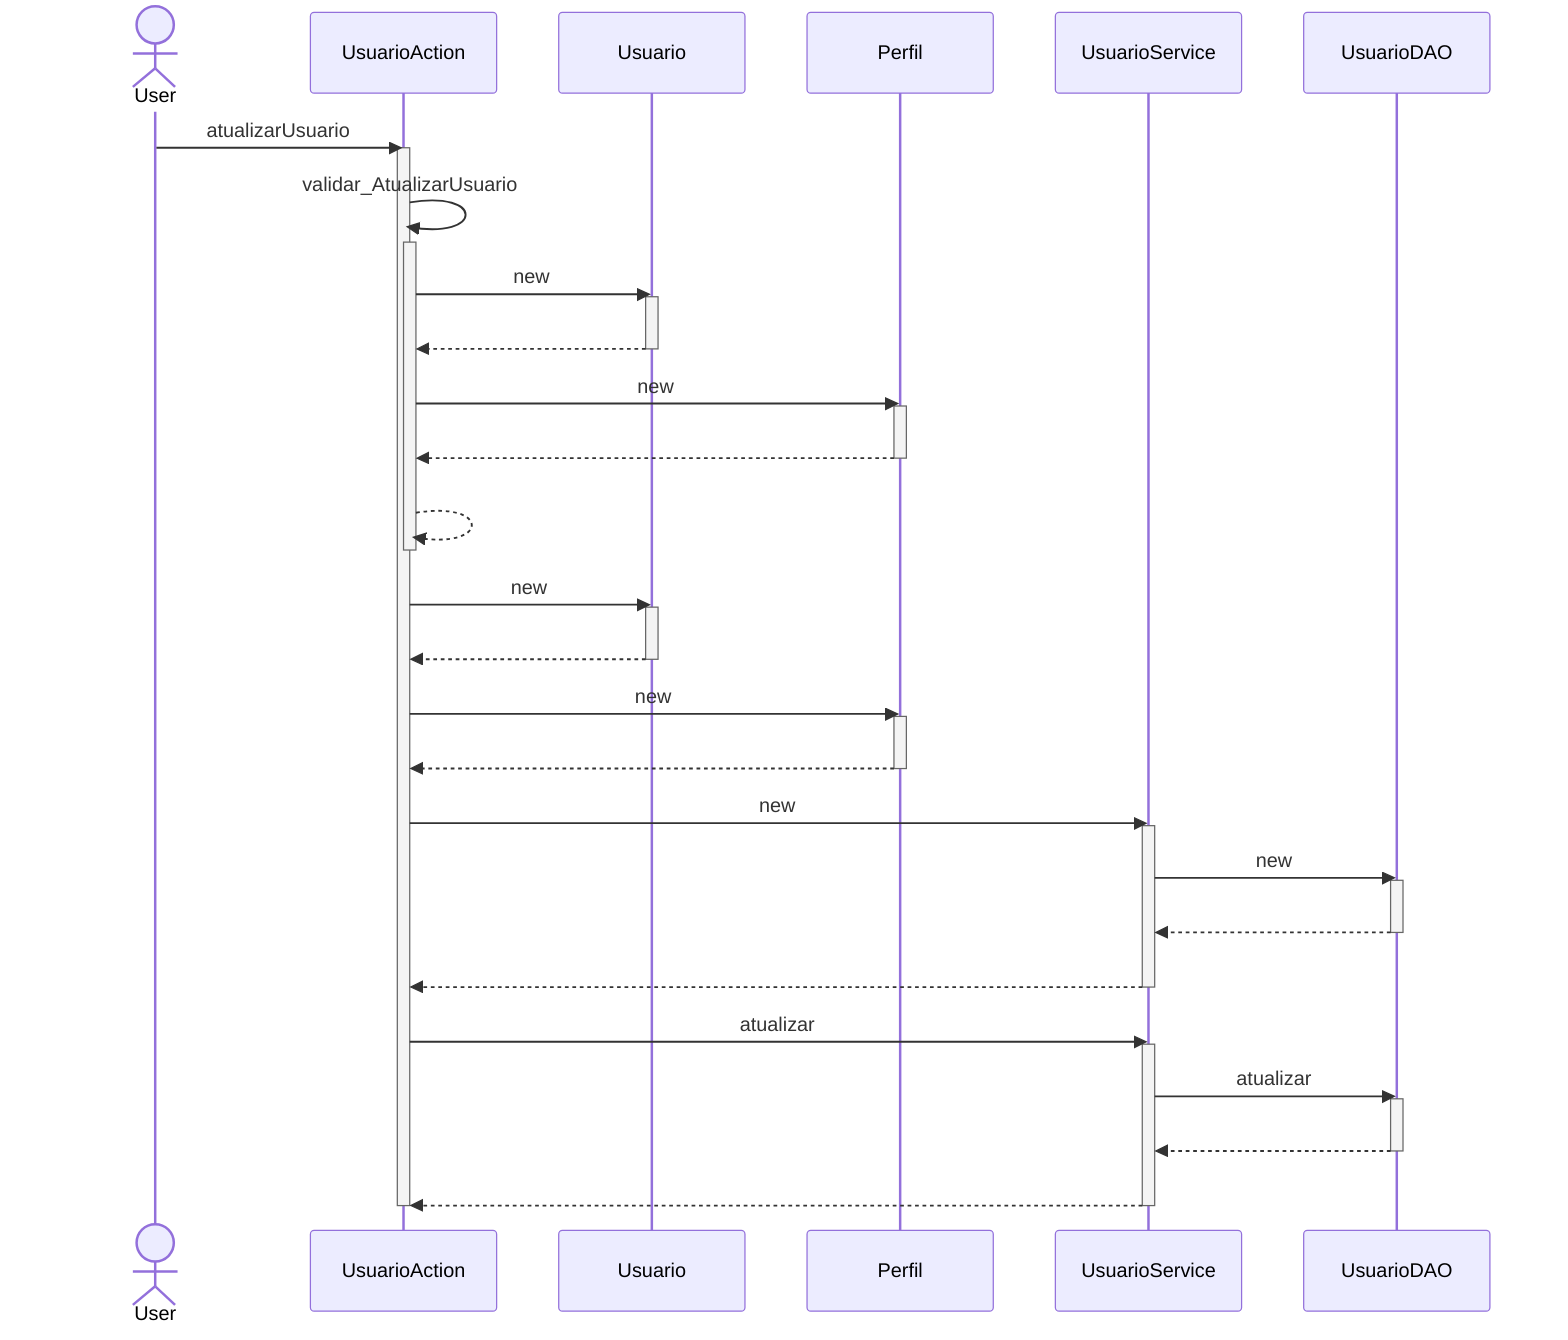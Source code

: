 sequenceDiagram
actor User
User ->> UsuarioAction : atualizarUsuario
activate UsuarioAction
UsuarioAction ->> UsuarioAction : validar_AtualizarUsuario
activate UsuarioAction
UsuarioAction ->> Usuario : new
activate Usuario
Usuario -->> UsuarioAction : #32; 
deactivate Usuario
UsuarioAction ->> Perfil : new
activate Perfil
Perfil -->> UsuarioAction : #32; 
deactivate Perfil
UsuarioAction -->> UsuarioAction : #32; 
deactivate UsuarioAction
UsuarioAction ->> Usuario : new
activate Usuario
Usuario -->> UsuarioAction : #32; 
deactivate Usuario
UsuarioAction ->> Perfil : new
activate Perfil
Perfil -->> UsuarioAction : #32; 
deactivate Perfil
UsuarioAction ->> UsuarioService : new
activate UsuarioService
UsuarioService ->> UsuarioDAO : new
activate UsuarioDAO
UsuarioDAO -->> UsuarioService : #32; 
deactivate UsuarioDAO
UsuarioService -->> UsuarioAction : #32; 
deactivate UsuarioService
UsuarioAction ->> UsuarioService : atualizar
activate UsuarioService
UsuarioService ->> UsuarioDAO : atualizar
activate UsuarioDAO
UsuarioDAO -->> UsuarioService : #32; 
deactivate UsuarioDAO
UsuarioService -->> UsuarioAction : #32; 
deactivate UsuarioService
deactivate UsuarioAction